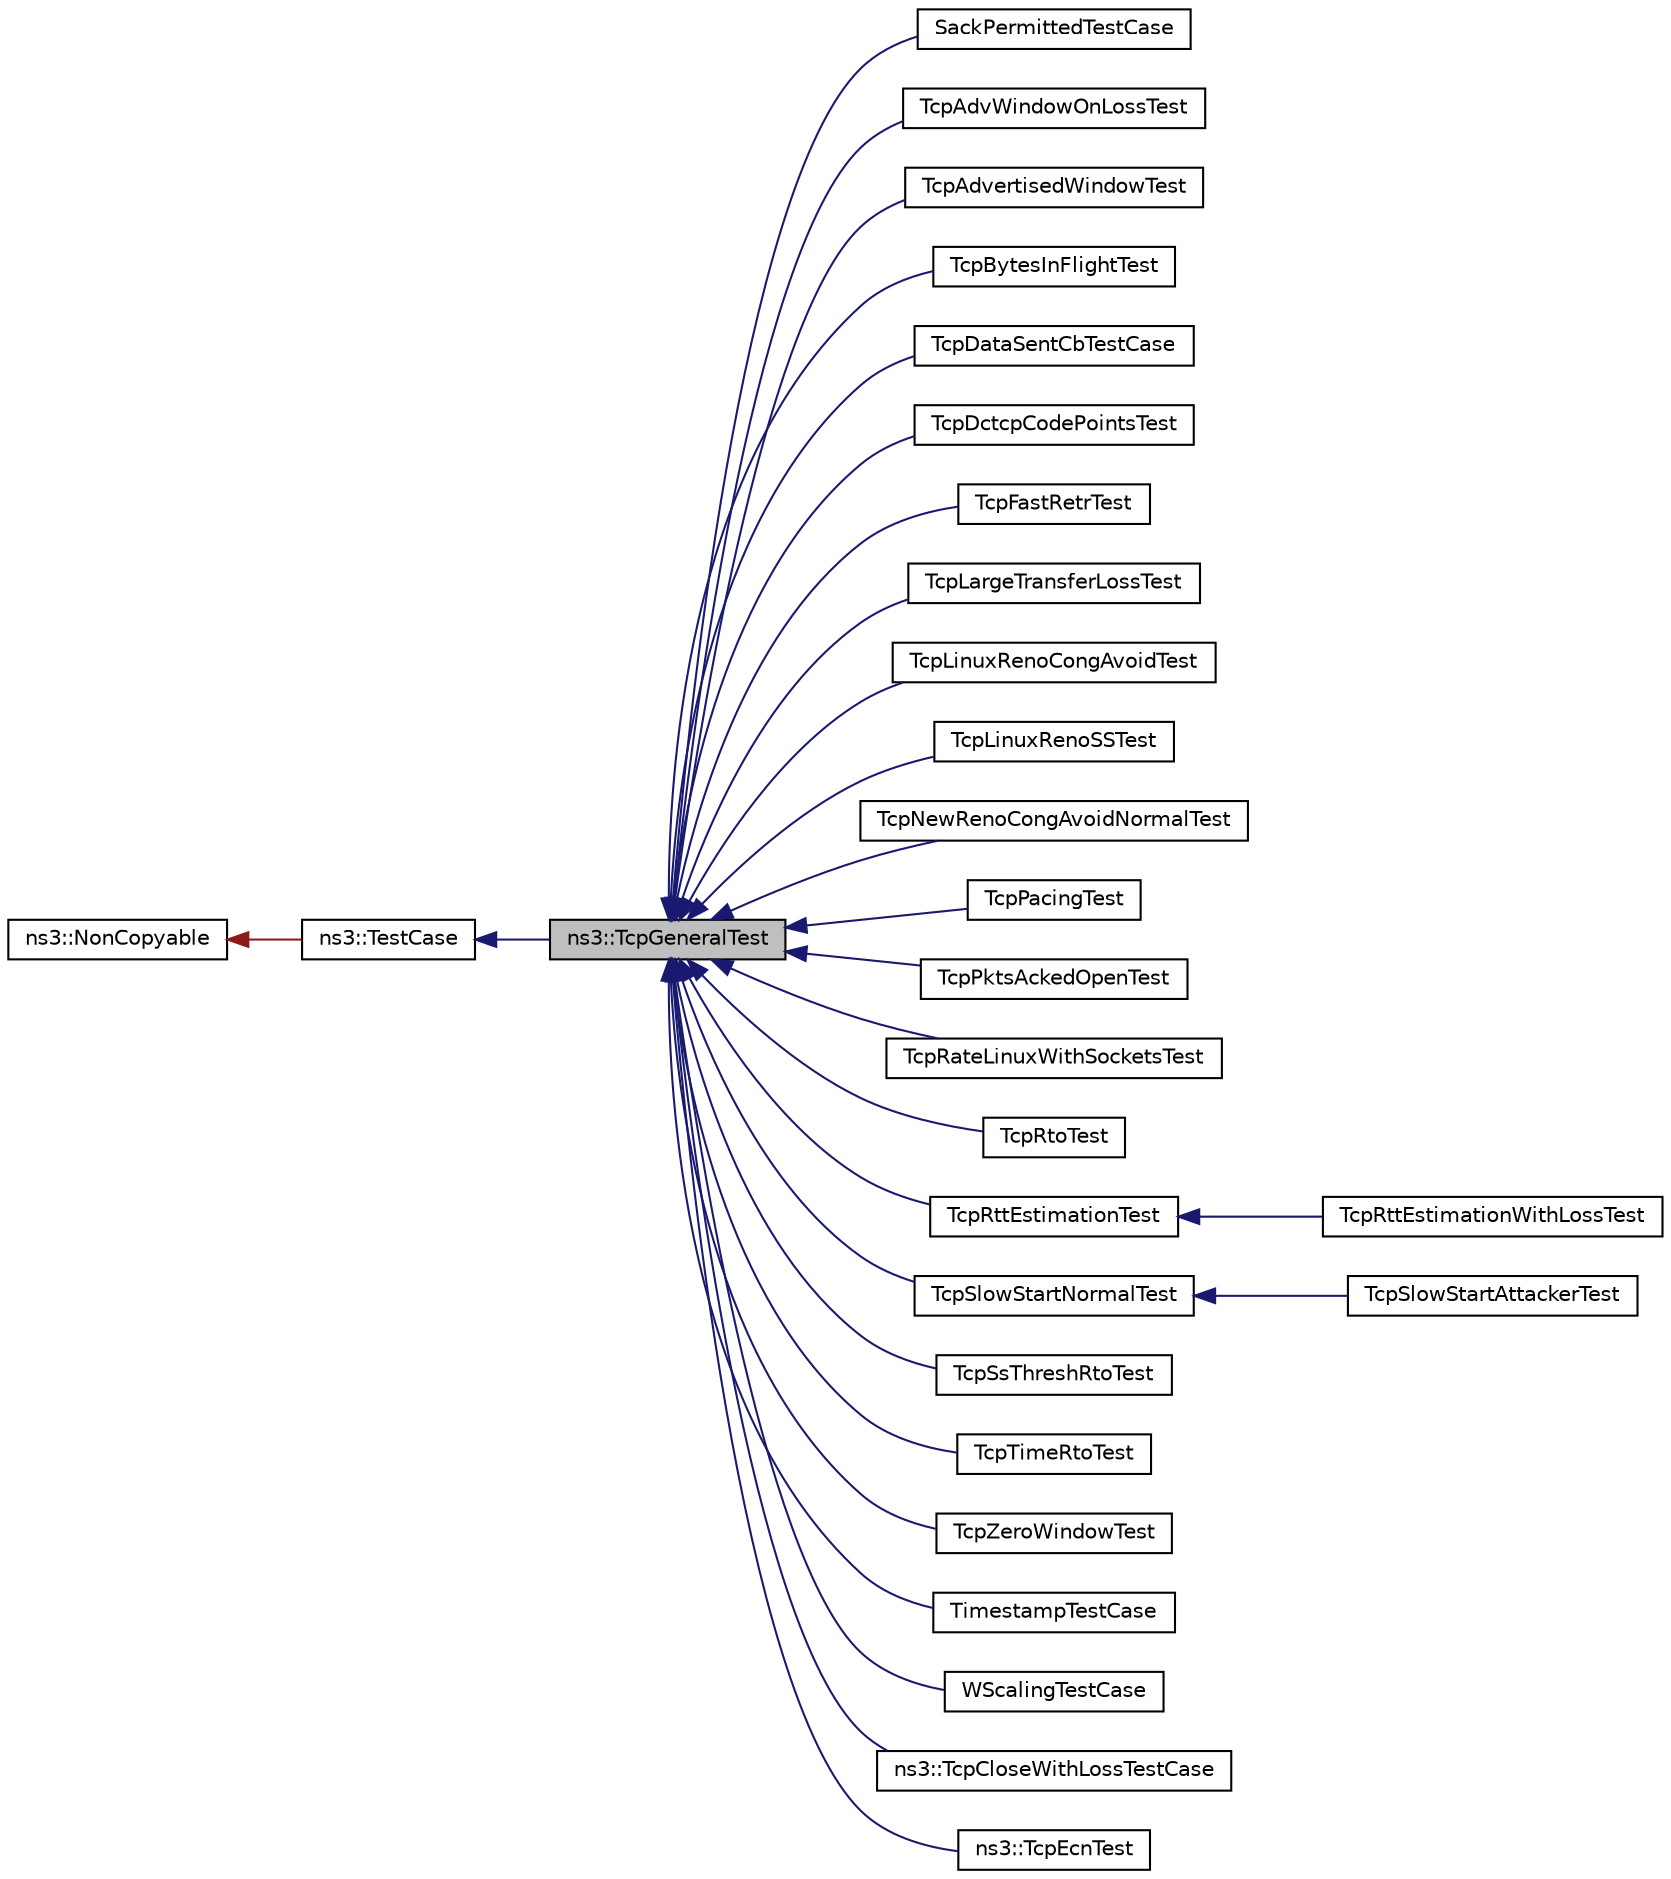 digraph "ns3::TcpGeneralTest"
{
 // LATEX_PDF_SIZE
  edge [fontname="Helvetica",fontsize="10",labelfontname="Helvetica",labelfontsize="10"];
  node [fontname="Helvetica",fontsize="10",shape=record];
  rankdir="LR";
  Node1 [label="ns3::TcpGeneralTest",height=0.2,width=0.4,color="black", fillcolor="grey75", style="filled", fontcolor="black",tooltip="General infrastructure for TCP testing."];
  Node2 -> Node1 [dir="back",color="midnightblue",fontsize="10",style="solid",fontname="Helvetica"];
  Node2 [label="ns3::TestCase",height=0.2,width=0.4,color="black", fillcolor="white", style="filled",URL="$classns3_1_1_test_case.html",tooltip="encapsulates test code"];
  Node3 -> Node2 [dir="back",color="firebrick4",fontsize="10",style="solid",fontname="Helvetica"];
  Node3 [label="ns3::NonCopyable",height=0.2,width=0.4,color="black", fillcolor="white", style="filled",URL="$classns3_1_1_non_copyable.html",tooltip="A base class for (non-Singleton) objects which shouldn't be copied."];
  Node1 -> Node4 [dir="back",color="midnightblue",fontsize="10",style="solid",fontname="Helvetica"];
  Node4 [label="SackPermittedTestCase",height=0.2,width=0.4,color="black", fillcolor="white", style="filled",URL="$class_sack_permitted_test_case.html",tooltip="Test case for checking the SACK-PERMITTED option."];
  Node1 -> Node5 [dir="back",color="midnightblue",fontsize="10",style="solid",fontname="Helvetica"];
  Node5 [label="TcpAdvWindowOnLossTest",height=0.2,width=0.4,color="black", fillcolor="white", style="filled",URL="$class_tcp_adv_window_on_loss_test.html",tooltip=" "];
  Node1 -> Node6 [dir="back",color="midnightblue",fontsize="10",style="solid",fontname="Helvetica"];
  Node6 [label="TcpAdvertisedWindowTest",height=0.2,width=0.4,color="black", fillcolor="white", style="filled",URL="$class_tcp_advertised_window_test.html",tooltip="Test the new formula for calculating TCP's advertised window size."];
  Node1 -> Node7 [dir="back",color="midnightblue",fontsize="10",style="solid",fontname="Helvetica"];
  Node7 [label="TcpBytesInFlightTest",height=0.2,width=0.4,color="black", fillcolor="white", style="filled",URL="$class_tcp_bytes_in_flight_test.html",tooltip="Check the value of BytesInFlight against a home-made guess."];
  Node1 -> Node8 [dir="back",color="midnightblue",fontsize="10",style="solid",fontname="Helvetica"];
  Node8 [label="TcpDataSentCbTestCase",height=0.2,width=0.4,color="black", fillcolor="white", style="filled",URL="$class_tcp_data_sent_cb_test_case.html",tooltip="Data Sent callback test."];
  Node1 -> Node9 [dir="back",color="midnightblue",fontsize="10",style="solid",fontname="Helvetica"];
  Node9 [label="TcpDctcpCodePointsTest",height=0.2,width=0.4,color="black", fillcolor="white", style="filled",URL="$class_tcp_dctcp_code_points_test.html",tooltip="Validates the setting of ECT and ECE codepoints for DCTCP enabled traffic."];
  Node1 -> Node10 [dir="back",color="midnightblue",fontsize="10",style="solid",fontname="Helvetica"];
  Node10 [label="TcpFastRetrTest",height=0.2,width=0.4,color="black", fillcolor="white", style="filled",URL="$class_tcp_fast_retr_test.html",tooltip="Test the fast retransmission."];
  Node1 -> Node11 [dir="back",color="midnightblue",fontsize="10",style="solid",fontname="Helvetica"];
  Node11 [label="TcpLargeTransferLossTest",height=0.2,width=0.4,color="black", fillcolor="white", style="filled",URL="$class_tcp_large_transfer_loss_test.html",tooltip="Check rollover of sequence number and how that affects loss recovery."];
  Node1 -> Node12 [dir="back",color="midnightblue",fontsize="10",style="solid",fontname="Helvetica"];
  Node12 [label="TcpLinuxRenoCongAvoidTest",height=0.2,width=0.4,color="black", fillcolor="white", style="filled",URL="$class_tcp_linux_reno_cong_avoid_test.html",tooltip=" "];
  Node1 -> Node13 [dir="back",color="midnightblue",fontsize="10",style="solid",fontname="Helvetica"];
  Node13 [label="TcpLinuxRenoSSTest",height=0.2,width=0.4,color="black", fillcolor="white", style="filled",URL="$class_tcp_linux_reno_s_s_test.html",tooltip=" "];
  Node1 -> Node14 [dir="back",color="midnightblue",fontsize="10",style="solid",fontname="Helvetica"];
  Node14 [label="TcpNewRenoCongAvoidNormalTest",height=0.2,width=0.4,color="black", fillcolor="white", style="filled",URL="$class_tcp_new_reno_cong_avoid_normal_test.html",tooltip="Test the behavior of RFC congestion avoidance."];
  Node1 -> Node15 [dir="back",color="midnightblue",fontsize="10",style="solid",fontname="Helvetica"];
  Node15 [label="TcpPacingTest",height=0.2,width=0.4,color="black", fillcolor="white", style="filled",URL="$class_tcp_pacing_test.html",tooltip="Test the behavior of TCP pacing."];
  Node1 -> Node16 [dir="back",color="midnightblue",fontsize="10",style="solid",fontname="Helvetica"];
  Node16 [label="TcpPktsAckedOpenTest",height=0.2,width=0.4,color="black", fillcolor="white", style="filled",URL="$class_tcp_pkts_acked_open_test.html",tooltip="Check the number of times that PktsAcked is called."];
  Node1 -> Node17 [dir="back",color="midnightblue",fontsize="10",style="solid",fontname="Helvetica"];
  Node17 [label="TcpRateLinuxWithSocketsTest",height=0.2,width=0.4,color="black", fillcolor="white", style="filled",URL="$class_tcp_rate_linux_with_sockets_test.html",tooltip="The TcpRateLinux Test uses sender-receiver model to test its functionality."];
  Node1 -> Node18 [dir="back",color="midnightblue",fontsize="10",style="solid",fontname="Helvetica"];
  Node18 [label="TcpRtoTest",height=0.2,width=0.4,color="black", fillcolor="white", style="filled",URL="$class_tcp_rto_test.html",tooltip="Testing the moments after an RTO expiration."];
  Node1 -> Node19 [dir="back",color="midnightblue",fontsize="10",style="solid",fontname="Helvetica"];
  Node19 [label="TcpRttEstimationTest",height=0.2,width=0.4,color="black", fillcolor="white", style="filled",URL="$class_tcp_rtt_estimation_test.html",tooltip="Check Rtt calculations."];
  Node19 -> Node20 [dir="back",color="midnightblue",fontsize="10",style="solid",fontname="Helvetica"];
  Node20 [label="TcpRttEstimationWithLossTest",height=0.2,width=0.4,color="black", fillcolor="white", style="filled",URL="$class_tcp_rtt_estimation_with_loss_test.html",tooltip="Check Rtt calculations with packet losses."];
  Node1 -> Node21 [dir="back",color="midnightblue",fontsize="10",style="solid",fontname="Helvetica"];
  Node21 [label="TcpSlowStartNormalTest",height=0.2,width=0.4,color="black", fillcolor="white", style="filled",URL="$class_tcp_slow_start_normal_test.html",tooltip="Test the normal behavior for slow start."];
  Node21 -> Node22 [dir="back",color="midnightblue",fontsize="10",style="solid",fontname="Helvetica"];
  Node22 [label="TcpSlowStartAttackerTest",height=0.2,width=0.4,color="black", fillcolor="white", style="filled",URL="$class_tcp_slow_start_attacker_test.html",tooltip="A slow start test using a socket which sends smaller ACKs."];
  Node1 -> Node23 [dir="back",color="midnightblue",fontsize="10",style="solid",fontname="Helvetica"];
  Node23 [label="TcpSsThreshRtoTest",height=0.2,width=0.4,color="black", fillcolor="white", style="filled",URL="$class_tcp_ss_thresh_rto_test.html",tooltip="Testing the ssthresh behavior after the RTO expires."];
  Node1 -> Node24 [dir="back",color="midnightblue",fontsize="10",style="solid",fontname="Helvetica"];
  Node24 [label="TcpTimeRtoTest",height=0.2,width=0.4,color="black", fillcolor="white", style="filled",URL="$class_tcp_time_rto_test.html",tooltip="Testing the timing of RTO."];
  Node1 -> Node25 [dir="back",color="midnightblue",fontsize="10",style="solid",fontname="Helvetica"];
  Node25 [label="TcpZeroWindowTest",height=0.2,width=0.4,color="black", fillcolor="white", style="filled",URL="$class_tcp_zero_window_test.html",tooltip="Testing the congestion avoidance increment on TCP ZeroWindow."];
  Node1 -> Node26 [dir="back",color="midnightblue",fontsize="10",style="solid",fontname="Helvetica"];
  Node26 [label="TimestampTestCase",height=0.2,width=0.4,color="black", fillcolor="white", style="filled",URL="$class_timestamp_test_case.html",tooltip="TCP TimeStamp enabling Test."];
  Node1 -> Node27 [dir="back",color="midnightblue",fontsize="10",style="solid",fontname="Helvetica"];
  Node27 [label="WScalingTestCase",height=0.2,width=0.4,color="black", fillcolor="white", style="filled",URL="$class_w_scaling_test_case.html",tooltip="TCP Window Scaling enabling Test."];
  Node1 -> Node28 [dir="back",color="midnightblue",fontsize="10",style="solid",fontname="Helvetica"];
  Node28 [label="ns3::TcpCloseWithLossTestCase",height=0.2,width=0.4,color="black", fillcolor="white", style="filled",URL="$classns3_1_1_tcp_close_with_loss_test_case.html",tooltip="Check if the TCP correctly close the connection after receiving previously lost data."];
  Node1 -> Node29 [dir="back",color="midnightblue",fontsize="10",style="solid",fontname="Helvetica"];
  Node29 [label="ns3::TcpEcnTest",height=0.2,width=0.4,color="black", fillcolor="white", style="filled",URL="$classns3_1_1_tcp_ecn_test.html",tooltip="checks if ECT, CWR and ECE bits are set correctly in different scenarios"];
}

